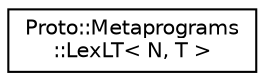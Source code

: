 digraph "Graphical Class Hierarchy"
{
  edge [fontname="Helvetica",fontsize="10",labelfontname="Helvetica",labelfontsize="10"];
  node [fontname="Helvetica",fontsize="10",shape=record];
  rankdir="LR";
  Node0 [label="Proto::Metaprograms\l::LexLT\< N, T \>",height=0.2,width=0.4,color="black", fillcolor="white", style="filled",URL="$structProto_1_1Metaprograms_1_1LexLT.html"];
}
